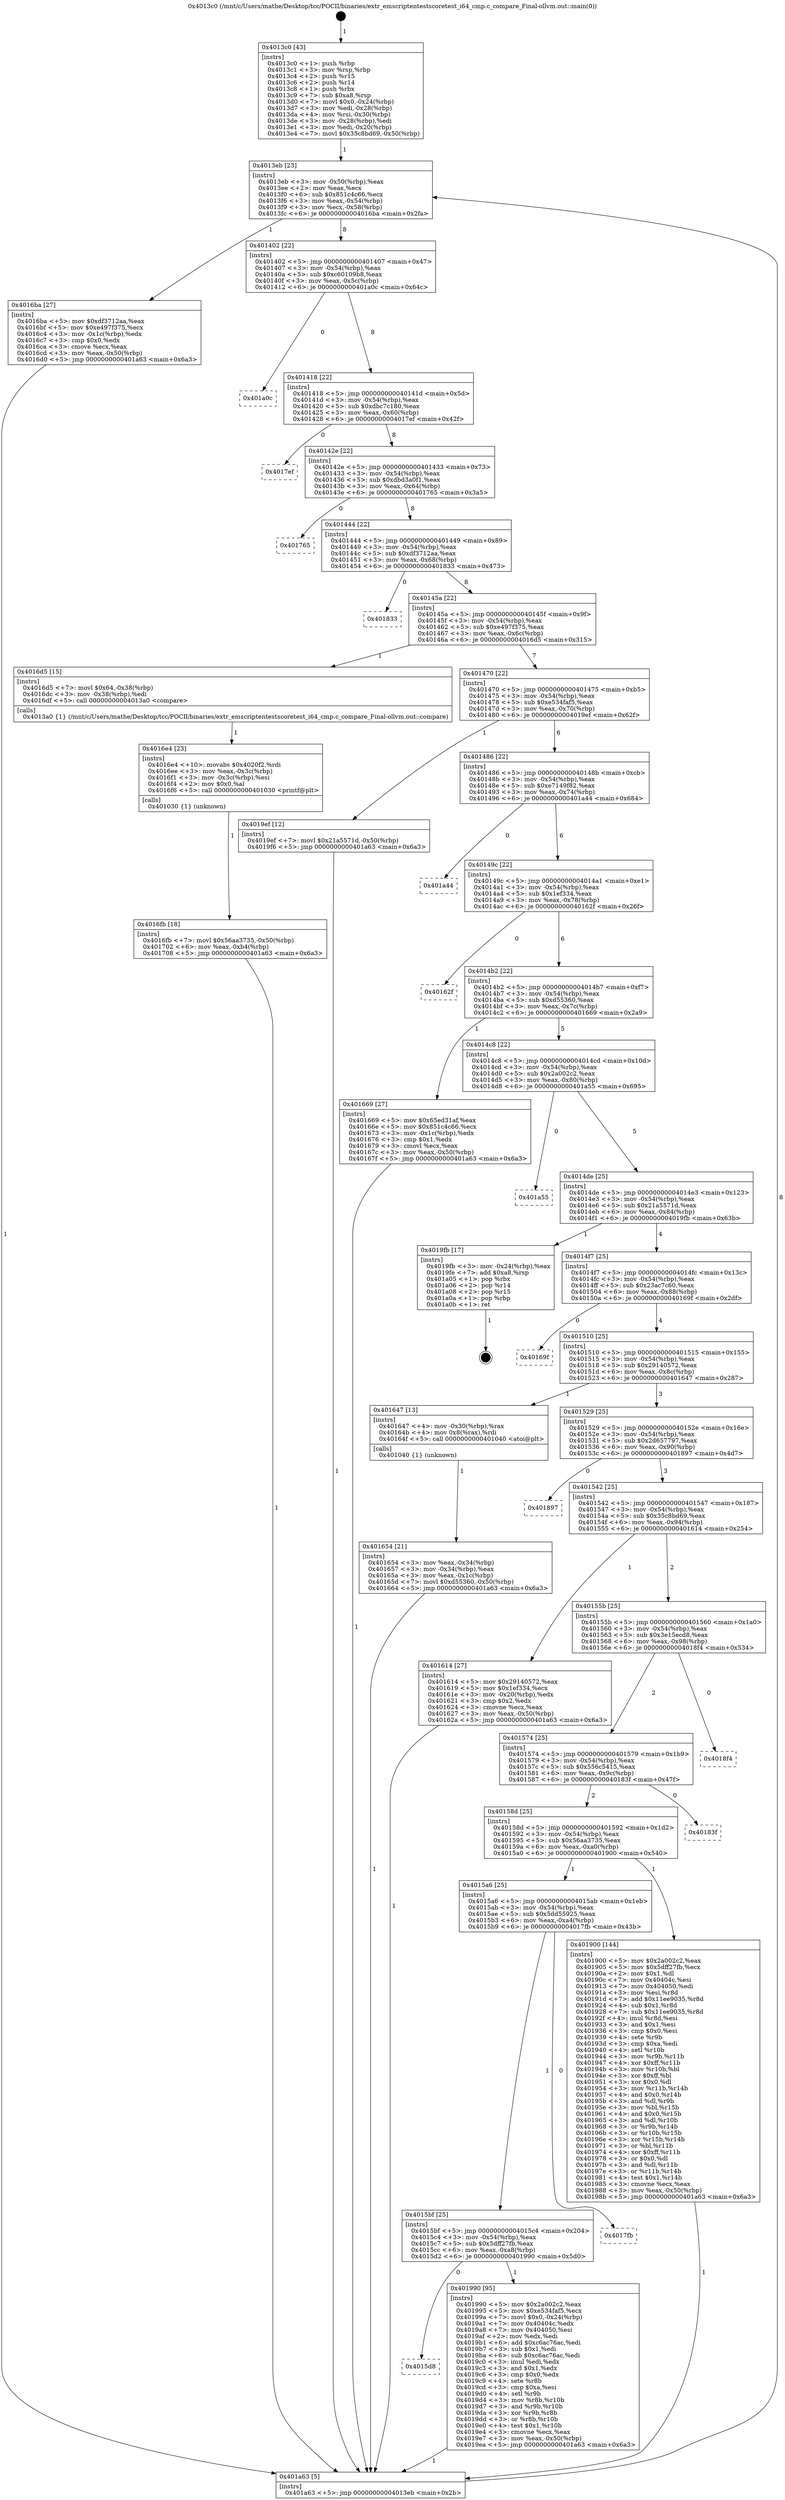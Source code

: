 digraph "0x4013c0" {
  label = "0x4013c0 (/mnt/c/Users/mathe/Desktop/tcc/POCII/binaries/extr_emscriptentestscoretest_i64_cmp.c_compare_Final-ollvm.out::main(0))"
  labelloc = "t"
  node[shape=record]

  Entry [label="",width=0.3,height=0.3,shape=circle,fillcolor=black,style=filled]
  "0x4013eb" [label="{
     0x4013eb [23]\l
     | [instrs]\l
     &nbsp;&nbsp;0x4013eb \<+3\>: mov -0x50(%rbp),%eax\l
     &nbsp;&nbsp;0x4013ee \<+2\>: mov %eax,%ecx\l
     &nbsp;&nbsp;0x4013f0 \<+6\>: sub $0x851c4c66,%ecx\l
     &nbsp;&nbsp;0x4013f6 \<+3\>: mov %eax,-0x54(%rbp)\l
     &nbsp;&nbsp;0x4013f9 \<+3\>: mov %ecx,-0x58(%rbp)\l
     &nbsp;&nbsp;0x4013fc \<+6\>: je 00000000004016ba \<main+0x2fa\>\l
  }"]
  "0x4016ba" [label="{
     0x4016ba [27]\l
     | [instrs]\l
     &nbsp;&nbsp;0x4016ba \<+5\>: mov $0xdf3712aa,%eax\l
     &nbsp;&nbsp;0x4016bf \<+5\>: mov $0xe497f375,%ecx\l
     &nbsp;&nbsp;0x4016c4 \<+3\>: mov -0x1c(%rbp),%edx\l
     &nbsp;&nbsp;0x4016c7 \<+3\>: cmp $0x0,%edx\l
     &nbsp;&nbsp;0x4016ca \<+3\>: cmove %ecx,%eax\l
     &nbsp;&nbsp;0x4016cd \<+3\>: mov %eax,-0x50(%rbp)\l
     &nbsp;&nbsp;0x4016d0 \<+5\>: jmp 0000000000401a63 \<main+0x6a3\>\l
  }"]
  "0x401402" [label="{
     0x401402 [22]\l
     | [instrs]\l
     &nbsp;&nbsp;0x401402 \<+5\>: jmp 0000000000401407 \<main+0x47\>\l
     &nbsp;&nbsp;0x401407 \<+3\>: mov -0x54(%rbp),%eax\l
     &nbsp;&nbsp;0x40140a \<+5\>: sub $0xc60109b8,%eax\l
     &nbsp;&nbsp;0x40140f \<+3\>: mov %eax,-0x5c(%rbp)\l
     &nbsp;&nbsp;0x401412 \<+6\>: je 0000000000401a0c \<main+0x64c\>\l
  }"]
  Exit [label="",width=0.3,height=0.3,shape=circle,fillcolor=black,style=filled,peripheries=2]
  "0x401a0c" [label="{
     0x401a0c\l
  }", style=dashed]
  "0x401418" [label="{
     0x401418 [22]\l
     | [instrs]\l
     &nbsp;&nbsp;0x401418 \<+5\>: jmp 000000000040141d \<main+0x5d\>\l
     &nbsp;&nbsp;0x40141d \<+3\>: mov -0x54(%rbp),%eax\l
     &nbsp;&nbsp;0x401420 \<+5\>: sub $0xdbc7c180,%eax\l
     &nbsp;&nbsp;0x401425 \<+3\>: mov %eax,-0x60(%rbp)\l
     &nbsp;&nbsp;0x401428 \<+6\>: je 00000000004017ef \<main+0x42f\>\l
  }"]
  "0x4015d8" [label="{
     0x4015d8\l
  }", style=dashed]
  "0x4017ef" [label="{
     0x4017ef\l
  }", style=dashed]
  "0x40142e" [label="{
     0x40142e [22]\l
     | [instrs]\l
     &nbsp;&nbsp;0x40142e \<+5\>: jmp 0000000000401433 \<main+0x73\>\l
     &nbsp;&nbsp;0x401433 \<+3\>: mov -0x54(%rbp),%eax\l
     &nbsp;&nbsp;0x401436 \<+5\>: sub $0xdbd3a0f1,%eax\l
     &nbsp;&nbsp;0x40143b \<+3\>: mov %eax,-0x64(%rbp)\l
     &nbsp;&nbsp;0x40143e \<+6\>: je 0000000000401765 \<main+0x3a5\>\l
  }"]
  "0x401990" [label="{
     0x401990 [95]\l
     | [instrs]\l
     &nbsp;&nbsp;0x401990 \<+5\>: mov $0x2a002c2,%eax\l
     &nbsp;&nbsp;0x401995 \<+5\>: mov $0xe534faf5,%ecx\l
     &nbsp;&nbsp;0x40199a \<+7\>: movl $0x0,-0x24(%rbp)\l
     &nbsp;&nbsp;0x4019a1 \<+7\>: mov 0x40404c,%edx\l
     &nbsp;&nbsp;0x4019a8 \<+7\>: mov 0x404050,%esi\l
     &nbsp;&nbsp;0x4019af \<+2\>: mov %edx,%edi\l
     &nbsp;&nbsp;0x4019b1 \<+6\>: add $0xc6ac76ac,%edi\l
     &nbsp;&nbsp;0x4019b7 \<+3\>: sub $0x1,%edi\l
     &nbsp;&nbsp;0x4019ba \<+6\>: sub $0xc6ac76ac,%edi\l
     &nbsp;&nbsp;0x4019c0 \<+3\>: imul %edi,%edx\l
     &nbsp;&nbsp;0x4019c3 \<+3\>: and $0x1,%edx\l
     &nbsp;&nbsp;0x4019c6 \<+3\>: cmp $0x0,%edx\l
     &nbsp;&nbsp;0x4019c9 \<+4\>: sete %r8b\l
     &nbsp;&nbsp;0x4019cd \<+3\>: cmp $0xa,%esi\l
     &nbsp;&nbsp;0x4019d0 \<+4\>: setl %r9b\l
     &nbsp;&nbsp;0x4019d4 \<+3\>: mov %r8b,%r10b\l
     &nbsp;&nbsp;0x4019d7 \<+3\>: and %r9b,%r10b\l
     &nbsp;&nbsp;0x4019da \<+3\>: xor %r9b,%r8b\l
     &nbsp;&nbsp;0x4019dd \<+3\>: or %r8b,%r10b\l
     &nbsp;&nbsp;0x4019e0 \<+4\>: test $0x1,%r10b\l
     &nbsp;&nbsp;0x4019e4 \<+3\>: cmovne %ecx,%eax\l
     &nbsp;&nbsp;0x4019e7 \<+3\>: mov %eax,-0x50(%rbp)\l
     &nbsp;&nbsp;0x4019ea \<+5\>: jmp 0000000000401a63 \<main+0x6a3\>\l
  }"]
  "0x401765" [label="{
     0x401765\l
  }", style=dashed]
  "0x401444" [label="{
     0x401444 [22]\l
     | [instrs]\l
     &nbsp;&nbsp;0x401444 \<+5\>: jmp 0000000000401449 \<main+0x89\>\l
     &nbsp;&nbsp;0x401449 \<+3\>: mov -0x54(%rbp),%eax\l
     &nbsp;&nbsp;0x40144c \<+5\>: sub $0xdf3712aa,%eax\l
     &nbsp;&nbsp;0x401451 \<+3\>: mov %eax,-0x68(%rbp)\l
     &nbsp;&nbsp;0x401454 \<+6\>: je 0000000000401833 \<main+0x473\>\l
  }"]
  "0x4015bf" [label="{
     0x4015bf [25]\l
     | [instrs]\l
     &nbsp;&nbsp;0x4015bf \<+5\>: jmp 00000000004015c4 \<main+0x204\>\l
     &nbsp;&nbsp;0x4015c4 \<+3\>: mov -0x54(%rbp),%eax\l
     &nbsp;&nbsp;0x4015c7 \<+5\>: sub $0x5dff27fb,%eax\l
     &nbsp;&nbsp;0x4015cc \<+6\>: mov %eax,-0xa8(%rbp)\l
     &nbsp;&nbsp;0x4015d2 \<+6\>: je 0000000000401990 \<main+0x5d0\>\l
  }"]
  "0x401833" [label="{
     0x401833\l
  }", style=dashed]
  "0x40145a" [label="{
     0x40145a [22]\l
     | [instrs]\l
     &nbsp;&nbsp;0x40145a \<+5\>: jmp 000000000040145f \<main+0x9f\>\l
     &nbsp;&nbsp;0x40145f \<+3\>: mov -0x54(%rbp),%eax\l
     &nbsp;&nbsp;0x401462 \<+5\>: sub $0xe497f375,%eax\l
     &nbsp;&nbsp;0x401467 \<+3\>: mov %eax,-0x6c(%rbp)\l
     &nbsp;&nbsp;0x40146a \<+6\>: je 00000000004016d5 \<main+0x315\>\l
  }"]
  "0x4017fb" [label="{
     0x4017fb\l
  }", style=dashed]
  "0x4016d5" [label="{
     0x4016d5 [15]\l
     | [instrs]\l
     &nbsp;&nbsp;0x4016d5 \<+7\>: movl $0x64,-0x38(%rbp)\l
     &nbsp;&nbsp;0x4016dc \<+3\>: mov -0x38(%rbp),%edi\l
     &nbsp;&nbsp;0x4016df \<+5\>: call 00000000004013a0 \<compare\>\l
     | [calls]\l
     &nbsp;&nbsp;0x4013a0 \{1\} (/mnt/c/Users/mathe/Desktop/tcc/POCII/binaries/extr_emscriptentestscoretest_i64_cmp.c_compare_Final-ollvm.out::compare)\l
  }"]
  "0x401470" [label="{
     0x401470 [22]\l
     | [instrs]\l
     &nbsp;&nbsp;0x401470 \<+5\>: jmp 0000000000401475 \<main+0xb5\>\l
     &nbsp;&nbsp;0x401475 \<+3\>: mov -0x54(%rbp),%eax\l
     &nbsp;&nbsp;0x401478 \<+5\>: sub $0xe534faf5,%eax\l
     &nbsp;&nbsp;0x40147d \<+3\>: mov %eax,-0x70(%rbp)\l
     &nbsp;&nbsp;0x401480 \<+6\>: je 00000000004019ef \<main+0x62f\>\l
  }"]
  "0x4015a6" [label="{
     0x4015a6 [25]\l
     | [instrs]\l
     &nbsp;&nbsp;0x4015a6 \<+5\>: jmp 00000000004015ab \<main+0x1eb\>\l
     &nbsp;&nbsp;0x4015ab \<+3\>: mov -0x54(%rbp),%eax\l
     &nbsp;&nbsp;0x4015ae \<+5\>: sub $0x5dd55925,%eax\l
     &nbsp;&nbsp;0x4015b3 \<+6\>: mov %eax,-0xa4(%rbp)\l
     &nbsp;&nbsp;0x4015b9 \<+6\>: je 00000000004017fb \<main+0x43b\>\l
  }"]
  "0x4019ef" [label="{
     0x4019ef [12]\l
     | [instrs]\l
     &nbsp;&nbsp;0x4019ef \<+7\>: movl $0x21a5571d,-0x50(%rbp)\l
     &nbsp;&nbsp;0x4019f6 \<+5\>: jmp 0000000000401a63 \<main+0x6a3\>\l
  }"]
  "0x401486" [label="{
     0x401486 [22]\l
     | [instrs]\l
     &nbsp;&nbsp;0x401486 \<+5\>: jmp 000000000040148b \<main+0xcb\>\l
     &nbsp;&nbsp;0x40148b \<+3\>: mov -0x54(%rbp),%eax\l
     &nbsp;&nbsp;0x40148e \<+5\>: sub $0xe7149f82,%eax\l
     &nbsp;&nbsp;0x401493 \<+3\>: mov %eax,-0x74(%rbp)\l
     &nbsp;&nbsp;0x401496 \<+6\>: je 0000000000401a44 \<main+0x684\>\l
  }"]
  "0x401900" [label="{
     0x401900 [144]\l
     | [instrs]\l
     &nbsp;&nbsp;0x401900 \<+5\>: mov $0x2a002c2,%eax\l
     &nbsp;&nbsp;0x401905 \<+5\>: mov $0x5dff27fb,%ecx\l
     &nbsp;&nbsp;0x40190a \<+2\>: mov $0x1,%dl\l
     &nbsp;&nbsp;0x40190c \<+7\>: mov 0x40404c,%esi\l
     &nbsp;&nbsp;0x401913 \<+7\>: mov 0x404050,%edi\l
     &nbsp;&nbsp;0x40191a \<+3\>: mov %esi,%r8d\l
     &nbsp;&nbsp;0x40191d \<+7\>: add $0x11ee9035,%r8d\l
     &nbsp;&nbsp;0x401924 \<+4\>: sub $0x1,%r8d\l
     &nbsp;&nbsp;0x401928 \<+7\>: sub $0x11ee9035,%r8d\l
     &nbsp;&nbsp;0x40192f \<+4\>: imul %r8d,%esi\l
     &nbsp;&nbsp;0x401933 \<+3\>: and $0x1,%esi\l
     &nbsp;&nbsp;0x401936 \<+3\>: cmp $0x0,%esi\l
     &nbsp;&nbsp;0x401939 \<+4\>: sete %r9b\l
     &nbsp;&nbsp;0x40193d \<+3\>: cmp $0xa,%edi\l
     &nbsp;&nbsp;0x401940 \<+4\>: setl %r10b\l
     &nbsp;&nbsp;0x401944 \<+3\>: mov %r9b,%r11b\l
     &nbsp;&nbsp;0x401947 \<+4\>: xor $0xff,%r11b\l
     &nbsp;&nbsp;0x40194b \<+3\>: mov %r10b,%bl\l
     &nbsp;&nbsp;0x40194e \<+3\>: xor $0xff,%bl\l
     &nbsp;&nbsp;0x401951 \<+3\>: xor $0x0,%dl\l
     &nbsp;&nbsp;0x401954 \<+3\>: mov %r11b,%r14b\l
     &nbsp;&nbsp;0x401957 \<+4\>: and $0x0,%r14b\l
     &nbsp;&nbsp;0x40195b \<+3\>: and %dl,%r9b\l
     &nbsp;&nbsp;0x40195e \<+3\>: mov %bl,%r15b\l
     &nbsp;&nbsp;0x401961 \<+4\>: and $0x0,%r15b\l
     &nbsp;&nbsp;0x401965 \<+3\>: and %dl,%r10b\l
     &nbsp;&nbsp;0x401968 \<+3\>: or %r9b,%r14b\l
     &nbsp;&nbsp;0x40196b \<+3\>: or %r10b,%r15b\l
     &nbsp;&nbsp;0x40196e \<+3\>: xor %r15b,%r14b\l
     &nbsp;&nbsp;0x401971 \<+3\>: or %bl,%r11b\l
     &nbsp;&nbsp;0x401974 \<+4\>: xor $0xff,%r11b\l
     &nbsp;&nbsp;0x401978 \<+3\>: or $0x0,%dl\l
     &nbsp;&nbsp;0x40197b \<+3\>: and %dl,%r11b\l
     &nbsp;&nbsp;0x40197e \<+3\>: or %r11b,%r14b\l
     &nbsp;&nbsp;0x401981 \<+4\>: test $0x1,%r14b\l
     &nbsp;&nbsp;0x401985 \<+3\>: cmovne %ecx,%eax\l
     &nbsp;&nbsp;0x401988 \<+3\>: mov %eax,-0x50(%rbp)\l
     &nbsp;&nbsp;0x40198b \<+5\>: jmp 0000000000401a63 \<main+0x6a3\>\l
  }"]
  "0x401a44" [label="{
     0x401a44\l
  }", style=dashed]
  "0x40149c" [label="{
     0x40149c [22]\l
     | [instrs]\l
     &nbsp;&nbsp;0x40149c \<+5\>: jmp 00000000004014a1 \<main+0xe1\>\l
     &nbsp;&nbsp;0x4014a1 \<+3\>: mov -0x54(%rbp),%eax\l
     &nbsp;&nbsp;0x4014a4 \<+5\>: sub $0x1ef334,%eax\l
     &nbsp;&nbsp;0x4014a9 \<+3\>: mov %eax,-0x78(%rbp)\l
     &nbsp;&nbsp;0x4014ac \<+6\>: je 000000000040162f \<main+0x26f\>\l
  }"]
  "0x40158d" [label="{
     0x40158d [25]\l
     | [instrs]\l
     &nbsp;&nbsp;0x40158d \<+5\>: jmp 0000000000401592 \<main+0x1d2\>\l
     &nbsp;&nbsp;0x401592 \<+3\>: mov -0x54(%rbp),%eax\l
     &nbsp;&nbsp;0x401595 \<+5\>: sub $0x56aa3735,%eax\l
     &nbsp;&nbsp;0x40159a \<+6\>: mov %eax,-0xa0(%rbp)\l
     &nbsp;&nbsp;0x4015a0 \<+6\>: je 0000000000401900 \<main+0x540\>\l
  }"]
  "0x40162f" [label="{
     0x40162f\l
  }", style=dashed]
  "0x4014b2" [label="{
     0x4014b2 [22]\l
     | [instrs]\l
     &nbsp;&nbsp;0x4014b2 \<+5\>: jmp 00000000004014b7 \<main+0xf7\>\l
     &nbsp;&nbsp;0x4014b7 \<+3\>: mov -0x54(%rbp),%eax\l
     &nbsp;&nbsp;0x4014ba \<+5\>: sub $0xd55360,%eax\l
     &nbsp;&nbsp;0x4014bf \<+3\>: mov %eax,-0x7c(%rbp)\l
     &nbsp;&nbsp;0x4014c2 \<+6\>: je 0000000000401669 \<main+0x2a9\>\l
  }"]
  "0x40183f" [label="{
     0x40183f\l
  }", style=dashed]
  "0x401669" [label="{
     0x401669 [27]\l
     | [instrs]\l
     &nbsp;&nbsp;0x401669 \<+5\>: mov $0x65ed31af,%eax\l
     &nbsp;&nbsp;0x40166e \<+5\>: mov $0x851c4c66,%ecx\l
     &nbsp;&nbsp;0x401673 \<+3\>: mov -0x1c(%rbp),%edx\l
     &nbsp;&nbsp;0x401676 \<+3\>: cmp $0x1,%edx\l
     &nbsp;&nbsp;0x401679 \<+3\>: cmovl %ecx,%eax\l
     &nbsp;&nbsp;0x40167c \<+3\>: mov %eax,-0x50(%rbp)\l
     &nbsp;&nbsp;0x40167f \<+5\>: jmp 0000000000401a63 \<main+0x6a3\>\l
  }"]
  "0x4014c8" [label="{
     0x4014c8 [22]\l
     | [instrs]\l
     &nbsp;&nbsp;0x4014c8 \<+5\>: jmp 00000000004014cd \<main+0x10d\>\l
     &nbsp;&nbsp;0x4014cd \<+3\>: mov -0x54(%rbp),%eax\l
     &nbsp;&nbsp;0x4014d0 \<+5\>: sub $0x2a002c2,%eax\l
     &nbsp;&nbsp;0x4014d5 \<+3\>: mov %eax,-0x80(%rbp)\l
     &nbsp;&nbsp;0x4014d8 \<+6\>: je 0000000000401a55 \<main+0x695\>\l
  }"]
  "0x401574" [label="{
     0x401574 [25]\l
     | [instrs]\l
     &nbsp;&nbsp;0x401574 \<+5\>: jmp 0000000000401579 \<main+0x1b9\>\l
     &nbsp;&nbsp;0x401579 \<+3\>: mov -0x54(%rbp),%eax\l
     &nbsp;&nbsp;0x40157c \<+5\>: sub $0x556c5415,%eax\l
     &nbsp;&nbsp;0x401581 \<+6\>: mov %eax,-0x9c(%rbp)\l
     &nbsp;&nbsp;0x401587 \<+6\>: je 000000000040183f \<main+0x47f\>\l
  }"]
  "0x401a55" [label="{
     0x401a55\l
  }", style=dashed]
  "0x4014de" [label="{
     0x4014de [25]\l
     | [instrs]\l
     &nbsp;&nbsp;0x4014de \<+5\>: jmp 00000000004014e3 \<main+0x123\>\l
     &nbsp;&nbsp;0x4014e3 \<+3\>: mov -0x54(%rbp),%eax\l
     &nbsp;&nbsp;0x4014e6 \<+5\>: sub $0x21a5571d,%eax\l
     &nbsp;&nbsp;0x4014eb \<+6\>: mov %eax,-0x84(%rbp)\l
     &nbsp;&nbsp;0x4014f1 \<+6\>: je 00000000004019fb \<main+0x63b\>\l
  }"]
  "0x4018f4" [label="{
     0x4018f4\l
  }", style=dashed]
  "0x4019fb" [label="{
     0x4019fb [17]\l
     | [instrs]\l
     &nbsp;&nbsp;0x4019fb \<+3\>: mov -0x24(%rbp),%eax\l
     &nbsp;&nbsp;0x4019fe \<+7\>: add $0xa8,%rsp\l
     &nbsp;&nbsp;0x401a05 \<+1\>: pop %rbx\l
     &nbsp;&nbsp;0x401a06 \<+2\>: pop %r14\l
     &nbsp;&nbsp;0x401a08 \<+2\>: pop %r15\l
     &nbsp;&nbsp;0x401a0a \<+1\>: pop %rbp\l
     &nbsp;&nbsp;0x401a0b \<+1\>: ret\l
  }"]
  "0x4014f7" [label="{
     0x4014f7 [25]\l
     | [instrs]\l
     &nbsp;&nbsp;0x4014f7 \<+5\>: jmp 00000000004014fc \<main+0x13c\>\l
     &nbsp;&nbsp;0x4014fc \<+3\>: mov -0x54(%rbp),%eax\l
     &nbsp;&nbsp;0x4014ff \<+5\>: sub $0x23ac7c60,%eax\l
     &nbsp;&nbsp;0x401504 \<+6\>: mov %eax,-0x88(%rbp)\l
     &nbsp;&nbsp;0x40150a \<+6\>: je 000000000040169f \<main+0x2df\>\l
  }"]
  "0x4016fb" [label="{
     0x4016fb [18]\l
     | [instrs]\l
     &nbsp;&nbsp;0x4016fb \<+7\>: movl $0x56aa3735,-0x50(%rbp)\l
     &nbsp;&nbsp;0x401702 \<+6\>: mov %eax,-0xb4(%rbp)\l
     &nbsp;&nbsp;0x401708 \<+5\>: jmp 0000000000401a63 \<main+0x6a3\>\l
  }"]
  "0x40169f" [label="{
     0x40169f\l
  }", style=dashed]
  "0x401510" [label="{
     0x401510 [25]\l
     | [instrs]\l
     &nbsp;&nbsp;0x401510 \<+5\>: jmp 0000000000401515 \<main+0x155\>\l
     &nbsp;&nbsp;0x401515 \<+3\>: mov -0x54(%rbp),%eax\l
     &nbsp;&nbsp;0x401518 \<+5\>: sub $0x29140572,%eax\l
     &nbsp;&nbsp;0x40151d \<+6\>: mov %eax,-0x8c(%rbp)\l
     &nbsp;&nbsp;0x401523 \<+6\>: je 0000000000401647 \<main+0x287\>\l
  }"]
  "0x4016e4" [label="{
     0x4016e4 [23]\l
     | [instrs]\l
     &nbsp;&nbsp;0x4016e4 \<+10\>: movabs $0x4020f2,%rdi\l
     &nbsp;&nbsp;0x4016ee \<+3\>: mov %eax,-0x3c(%rbp)\l
     &nbsp;&nbsp;0x4016f1 \<+3\>: mov -0x3c(%rbp),%esi\l
     &nbsp;&nbsp;0x4016f4 \<+2\>: mov $0x0,%al\l
     &nbsp;&nbsp;0x4016f6 \<+5\>: call 0000000000401030 \<printf@plt\>\l
     | [calls]\l
     &nbsp;&nbsp;0x401030 \{1\} (unknown)\l
  }"]
  "0x401647" [label="{
     0x401647 [13]\l
     | [instrs]\l
     &nbsp;&nbsp;0x401647 \<+4\>: mov -0x30(%rbp),%rax\l
     &nbsp;&nbsp;0x40164b \<+4\>: mov 0x8(%rax),%rdi\l
     &nbsp;&nbsp;0x40164f \<+5\>: call 0000000000401040 \<atoi@plt\>\l
     | [calls]\l
     &nbsp;&nbsp;0x401040 \{1\} (unknown)\l
  }"]
  "0x401529" [label="{
     0x401529 [25]\l
     | [instrs]\l
     &nbsp;&nbsp;0x401529 \<+5\>: jmp 000000000040152e \<main+0x16e\>\l
     &nbsp;&nbsp;0x40152e \<+3\>: mov -0x54(%rbp),%eax\l
     &nbsp;&nbsp;0x401531 \<+5\>: sub $0x2d657797,%eax\l
     &nbsp;&nbsp;0x401536 \<+6\>: mov %eax,-0x90(%rbp)\l
     &nbsp;&nbsp;0x40153c \<+6\>: je 0000000000401897 \<main+0x4d7\>\l
  }"]
  "0x401654" [label="{
     0x401654 [21]\l
     | [instrs]\l
     &nbsp;&nbsp;0x401654 \<+3\>: mov %eax,-0x34(%rbp)\l
     &nbsp;&nbsp;0x401657 \<+3\>: mov -0x34(%rbp),%eax\l
     &nbsp;&nbsp;0x40165a \<+3\>: mov %eax,-0x1c(%rbp)\l
     &nbsp;&nbsp;0x40165d \<+7\>: movl $0xd55360,-0x50(%rbp)\l
     &nbsp;&nbsp;0x401664 \<+5\>: jmp 0000000000401a63 \<main+0x6a3\>\l
  }"]
  "0x401897" [label="{
     0x401897\l
  }", style=dashed]
  "0x401542" [label="{
     0x401542 [25]\l
     | [instrs]\l
     &nbsp;&nbsp;0x401542 \<+5\>: jmp 0000000000401547 \<main+0x187\>\l
     &nbsp;&nbsp;0x401547 \<+3\>: mov -0x54(%rbp),%eax\l
     &nbsp;&nbsp;0x40154a \<+5\>: sub $0x35c8bd69,%eax\l
     &nbsp;&nbsp;0x40154f \<+6\>: mov %eax,-0x94(%rbp)\l
     &nbsp;&nbsp;0x401555 \<+6\>: je 0000000000401614 \<main+0x254\>\l
  }"]
  "0x4013c0" [label="{
     0x4013c0 [43]\l
     | [instrs]\l
     &nbsp;&nbsp;0x4013c0 \<+1\>: push %rbp\l
     &nbsp;&nbsp;0x4013c1 \<+3\>: mov %rsp,%rbp\l
     &nbsp;&nbsp;0x4013c4 \<+2\>: push %r15\l
     &nbsp;&nbsp;0x4013c6 \<+2\>: push %r14\l
     &nbsp;&nbsp;0x4013c8 \<+1\>: push %rbx\l
     &nbsp;&nbsp;0x4013c9 \<+7\>: sub $0xa8,%rsp\l
     &nbsp;&nbsp;0x4013d0 \<+7\>: movl $0x0,-0x24(%rbp)\l
     &nbsp;&nbsp;0x4013d7 \<+3\>: mov %edi,-0x28(%rbp)\l
     &nbsp;&nbsp;0x4013da \<+4\>: mov %rsi,-0x30(%rbp)\l
     &nbsp;&nbsp;0x4013de \<+3\>: mov -0x28(%rbp),%edi\l
     &nbsp;&nbsp;0x4013e1 \<+3\>: mov %edi,-0x20(%rbp)\l
     &nbsp;&nbsp;0x4013e4 \<+7\>: movl $0x35c8bd69,-0x50(%rbp)\l
  }"]
  "0x401614" [label="{
     0x401614 [27]\l
     | [instrs]\l
     &nbsp;&nbsp;0x401614 \<+5\>: mov $0x29140572,%eax\l
     &nbsp;&nbsp;0x401619 \<+5\>: mov $0x1ef334,%ecx\l
     &nbsp;&nbsp;0x40161e \<+3\>: mov -0x20(%rbp),%edx\l
     &nbsp;&nbsp;0x401621 \<+3\>: cmp $0x2,%edx\l
     &nbsp;&nbsp;0x401624 \<+3\>: cmovne %ecx,%eax\l
     &nbsp;&nbsp;0x401627 \<+3\>: mov %eax,-0x50(%rbp)\l
     &nbsp;&nbsp;0x40162a \<+5\>: jmp 0000000000401a63 \<main+0x6a3\>\l
  }"]
  "0x40155b" [label="{
     0x40155b [25]\l
     | [instrs]\l
     &nbsp;&nbsp;0x40155b \<+5\>: jmp 0000000000401560 \<main+0x1a0\>\l
     &nbsp;&nbsp;0x401560 \<+3\>: mov -0x54(%rbp),%eax\l
     &nbsp;&nbsp;0x401563 \<+5\>: sub $0x3e15ecd8,%eax\l
     &nbsp;&nbsp;0x401568 \<+6\>: mov %eax,-0x98(%rbp)\l
     &nbsp;&nbsp;0x40156e \<+6\>: je 00000000004018f4 \<main+0x534\>\l
  }"]
  "0x401a63" [label="{
     0x401a63 [5]\l
     | [instrs]\l
     &nbsp;&nbsp;0x401a63 \<+5\>: jmp 00000000004013eb \<main+0x2b\>\l
  }"]
  Entry -> "0x4013c0" [label=" 1"]
  "0x4013eb" -> "0x4016ba" [label=" 1"]
  "0x4013eb" -> "0x401402" [label=" 8"]
  "0x4019fb" -> Exit [label=" 1"]
  "0x401402" -> "0x401a0c" [label=" 0"]
  "0x401402" -> "0x401418" [label=" 8"]
  "0x4019ef" -> "0x401a63" [label=" 1"]
  "0x401418" -> "0x4017ef" [label=" 0"]
  "0x401418" -> "0x40142e" [label=" 8"]
  "0x401990" -> "0x401a63" [label=" 1"]
  "0x40142e" -> "0x401765" [label=" 0"]
  "0x40142e" -> "0x401444" [label=" 8"]
  "0x4015bf" -> "0x4015d8" [label=" 0"]
  "0x401444" -> "0x401833" [label=" 0"]
  "0x401444" -> "0x40145a" [label=" 8"]
  "0x4015bf" -> "0x401990" [label=" 1"]
  "0x40145a" -> "0x4016d5" [label=" 1"]
  "0x40145a" -> "0x401470" [label=" 7"]
  "0x4015a6" -> "0x4015bf" [label=" 1"]
  "0x401470" -> "0x4019ef" [label=" 1"]
  "0x401470" -> "0x401486" [label=" 6"]
  "0x4015a6" -> "0x4017fb" [label=" 0"]
  "0x401486" -> "0x401a44" [label=" 0"]
  "0x401486" -> "0x40149c" [label=" 6"]
  "0x401900" -> "0x401a63" [label=" 1"]
  "0x40149c" -> "0x40162f" [label=" 0"]
  "0x40149c" -> "0x4014b2" [label=" 6"]
  "0x40158d" -> "0x401900" [label=" 1"]
  "0x4014b2" -> "0x401669" [label=" 1"]
  "0x4014b2" -> "0x4014c8" [label=" 5"]
  "0x40158d" -> "0x4015a6" [label=" 1"]
  "0x4014c8" -> "0x401a55" [label=" 0"]
  "0x4014c8" -> "0x4014de" [label=" 5"]
  "0x401574" -> "0x40183f" [label=" 0"]
  "0x4014de" -> "0x4019fb" [label=" 1"]
  "0x4014de" -> "0x4014f7" [label=" 4"]
  "0x401574" -> "0x40158d" [label=" 2"]
  "0x4014f7" -> "0x40169f" [label=" 0"]
  "0x4014f7" -> "0x401510" [label=" 4"]
  "0x40155b" -> "0x4018f4" [label=" 0"]
  "0x401510" -> "0x401647" [label=" 1"]
  "0x401510" -> "0x401529" [label=" 3"]
  "0x40155b" -> "0x401574" [label=" 2"]
  "0x401529" -> "0x401897" [label=" 0"]
  "0x401529" -> "0x401542" [label=" 3"]
  "0x4016fb" -> "0x401a63" [label=" 1"]
  "0x401542" -> "0x401614" [label=" 1"]
  "0x401542" -> "0x40155b" [label=" 2"]
  "0x401614" -> "0x401a63" [label=" 1"]
  "0x4013c0" -> "0x4013eb" [label=" 1"]
  "0x401a63" -> "0x4013eb" [label=" 8"]
  "0x401647" -> "0x401654" [label=" 1"]
  "0x401654" -> "0x401a63" [label=" 1"]
  "0x401669" -> "0x401a63" [label=" 1"]
  "0x4016ba" -> "0x401a63" [label=" 1"]
  "0x4016d5" -> "0x4016e4" [label=" 1"]
  "0x4016e4" -> "0x4016fb" [label=" 1"]
}

